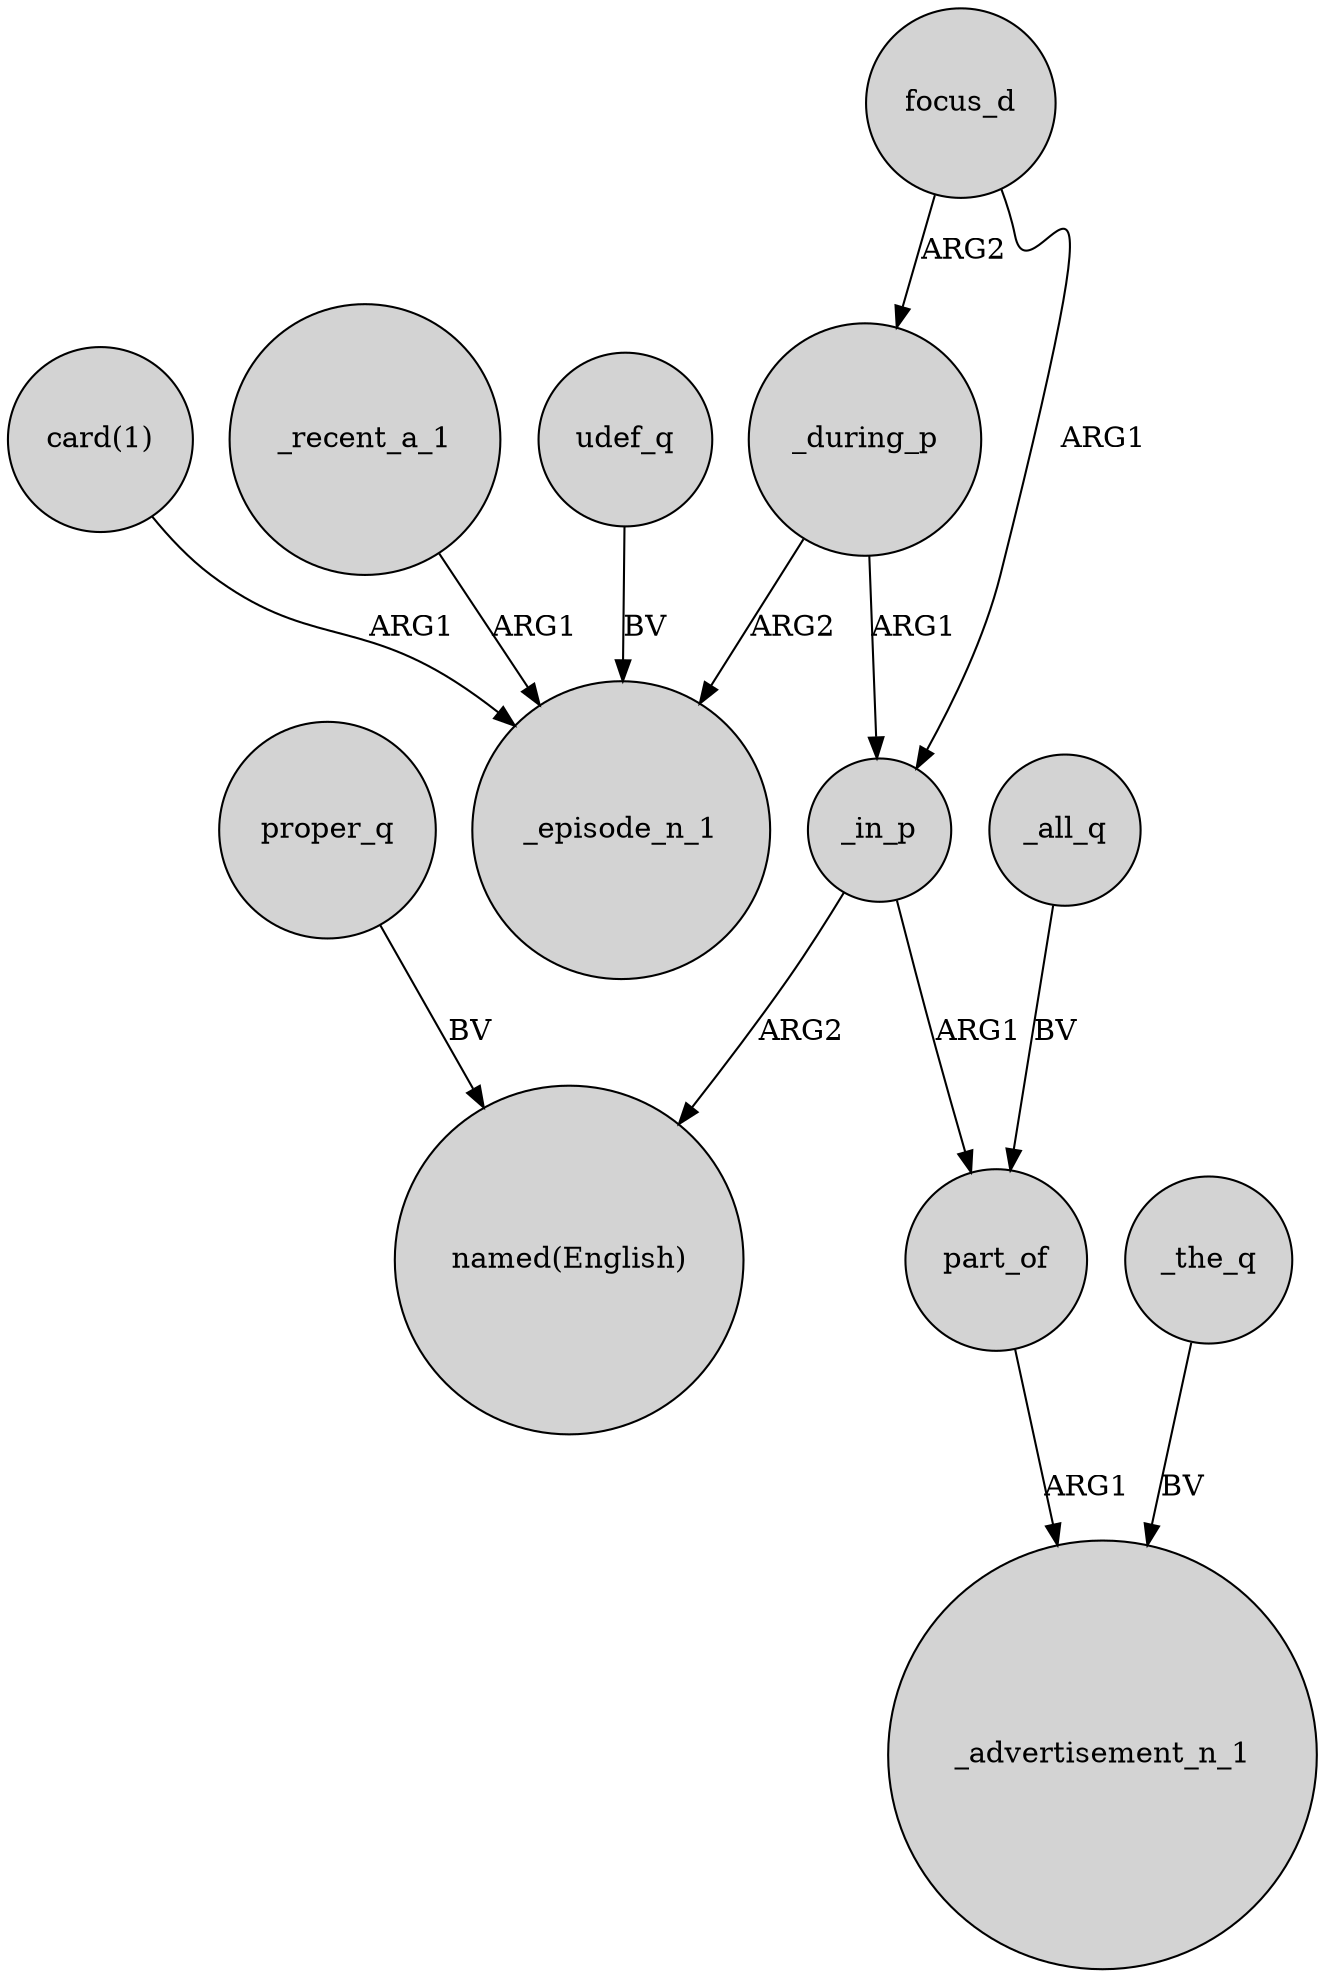 digraph {
	node [shape=circle style=filled]
	focus_d -> _in_p [label=ARG1]
	_during_p -> _episode_n_1 [label=ARG2]
	focus_d -> _during_p [label=ARG2]
	proper_q -> "named(English)" [label=BV]
	"card(1)" -> _episode_n_1 [label=ARG1]
	_all_q -> part_of [label=BV]
	_recent_a_1 -> _episode_n_1 [label=ARG1]
	part_of -> _advertisement_n_1 [label=ARG1]
	udef_q -> _episode_n_1 [label=BV]
	_the_q -> _advertisement_n_1 [label=BV]
	_in_p -> part_of [label=ARG1]
	_during_p -> _in_p [label=ARG1]
	_in_p -> "named(English)" [label=ARG2]
}
